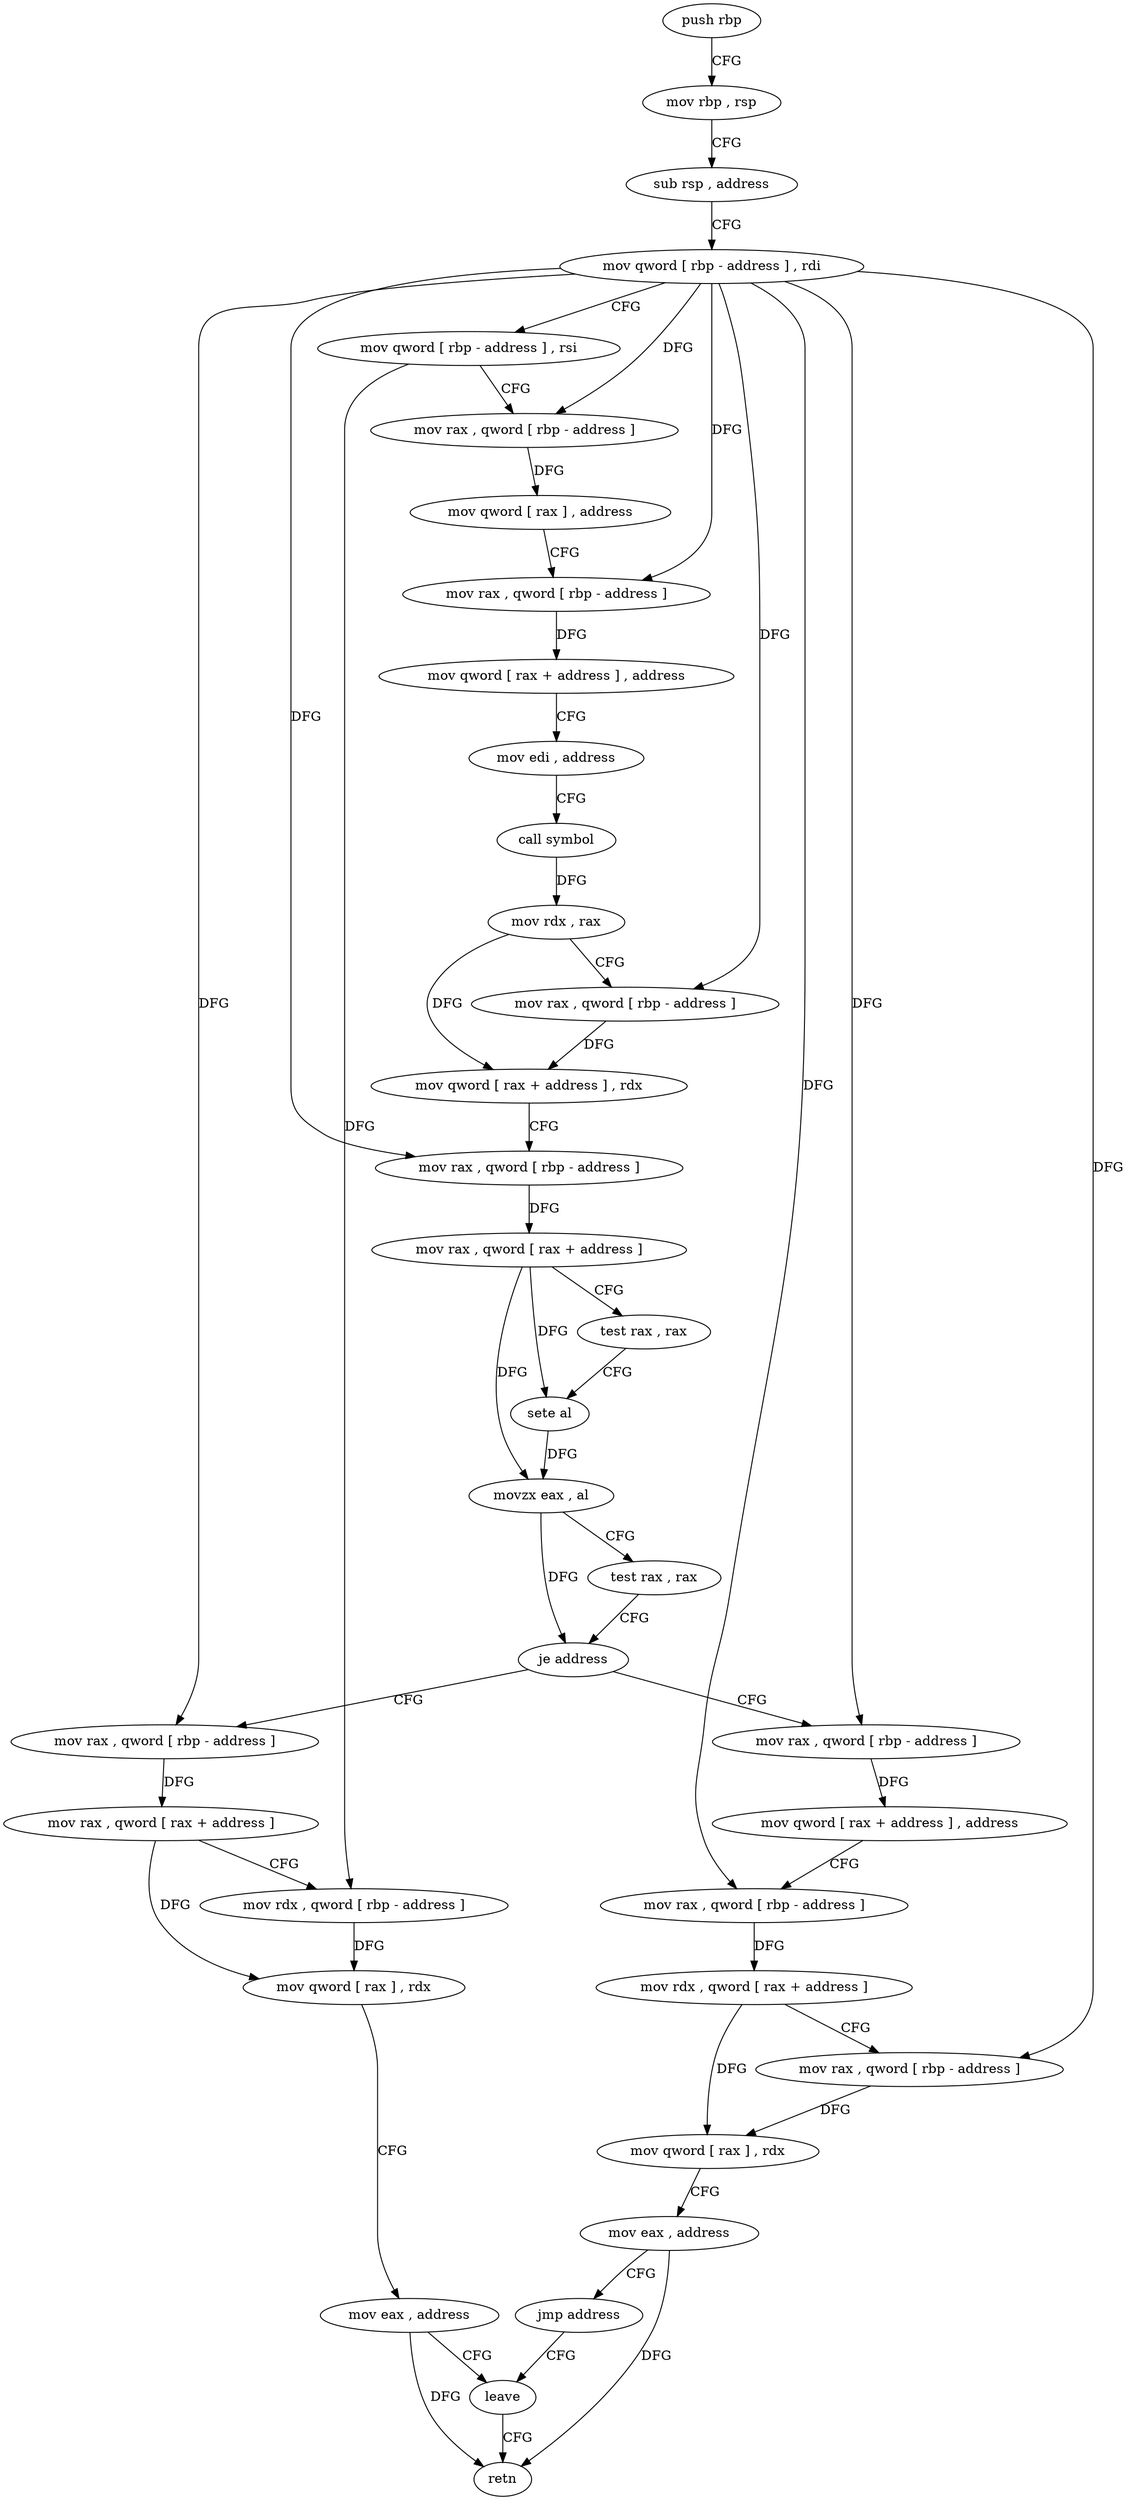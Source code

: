 digraph "func" {
"4376266" [label = "push rbp" ]
"4376267" [label = "mov rbp , rsp" ]
"4376270" [label = "sub rsp , address" ]
"4376274" [label = "mov qword [ rbp - address ] , rdi" ]
"4376278" [label = "mov qword [ rbp - address ] , rsi" ]
"4376282" [label = "mov rax , qword [ rbp - address ]" ]
"4376286" [label = "mov qword [ rax ] , address" ]
"4376293" [label = "mov rax , qword [ rbp - address ]" ]
"4376297" [label = "mov qword [ rax + address ] , address" ]
"4376305" [label = "mov edi , address" ]
"4376310" [label = "call symbol" ]
"4376315" [label = "mov rdx , rax" ]
"4376318" [label = "mov rax , qword [ rbp - address ]" ]
"4376322" [label = "mov qword [ rax + address ] , rdx" ]
"4376326" [label = "mov rax , qword [ rbp - address ]" ]
"4376330" [label = "mov rax , qword [ rax + address ]" ]
"4376334" [label = "test rax , rax" ]
"4376337" [label = "sete al" ]
"4376340" [label = "movzx eax , al" ]
"4376343" [label = "test rax , rax" ]
"4376346" [label = "je address" ]
"4376382" [label = "mov rax , qword [ rbp - address ]" ]
"4376348" [label = "mov rax , qword [ rbp - address ]" ]
"4376386" [label = "mov rax , qword [ rax + address ]" ]
"4376390" [label = "mov rdx , qword [ rbp - address ]" ]
"4376394" [label = "mov qword [ rax ] , rdx" ]
"4376397" [label = "mov eax , address" ]
"4376402" [label = "leave" ]
"4376352" [label = "mov qword [ rax + address ] , address" ]
"4376360" [label = "mov rax , qword [ rbp - address ]" ]
"4376364" [label = "mov rdx , qword [ rax + address ]" ]
"4376368" [label = "mov rax , qword [ rbp - address ]" ]
"4376372" [label = "mov qword [ rax ] , rdx" ]
"4376375" [label = "mov eax , address" ]
"4376380" [label = "jmp address" ]
"4376403" [label = "retn" ]
"4376266" -> "4376267" [ label = "CFG" ]
"4376267" -> "4376270" [ label = "CFG" ]
"4376270" -> "4376274" [ label = "CFG" ]
"4376274" -> "4376278" [ label = "CFG" ]
"4376274" -> "4376282" [ label = "DFG" ]
"4376274" -> "4376293" [ label = "DFG" ]
"4376274" -> "4376318" [ label = "DFG" ]
"4376274" -> "4376326" [ label = "DFG" ]
"4376274" -> "4376382" [ label = "DFG" ]
"4376274" -> "4376348" [ label = "DFG" ]
"4376274" -> "4376360" [ label = "DFG" ]
"4376274" -> "4376368" [ label = "DFG" ]
"4376278" -> "4376282" [ label = "CFG" ]
"4376278" -> "4376390" [ label = "DFG" ]
"4376282" -> "4376286" [ label = "DFG" ]
"4376286" -> "4376293" [ label = "CFG" ]
"4376293" -> "4376297" [ label = "DFG" ]
"4376297" -> "4376305" [ label = "CFG" ]
"4376305" -> "4376310" [ label = "CFG" ]
"4376310" -> "4376315" [ label = "DFG" ]
"4376315" -> "4376318" [ label = "CFG" ]
"4376315" -> "4376322" [ label = "DFG" ]
"4376318" -> "4376322" [ label = "DFG" ]
"4376322" -> "4376326" [ label = "CFG" ]
"4376326" -> "4376330" [ label = "DFG" ]
"4376330" -> "4376334" [ label = "CFG" ]
"4376330" -> "4376337" [ label = "DFG" ]
"4376330" -> "4376340" [ label = "DFG" ]
"4376334" -> "4376337" [ label = "CFG" ]
"4376337" -> "4376340" [ label = "DFG" ]
"4376340" -> "4376343" [ label = "CFG" ]
"4376340" -> "4376346" [ label = "DFG" ]
"4376343" -> "4376346" [ label = "CFG" ]
"4376346" -> "4376382" [ label = "CFG" ]
"4376346" -> "4376348" [ label = "CFG" ]
"4376382" -> "4376386" [ label = "DFG" ]
"4376348" -> "4376352" [ label = "DFG" ]
"4376386" -> "4376390" [ label = "CFG" ]
"4376386" -> "4376394" [ label = "DFG" ]
"4376390" -> "4376394" [ label = "DFG" ]
"4376394" -> "4376397" [ label = "CFG" ]
"4376397" -> "4376402" [ label = "CFG" ]
"4376397" -> "4376403" [ label = "DFG" ]
"4376402" -> "4376403" [ label = "CFG" ]
"4376352" -> "4376360" [ label = "CFG" ]
"4376360" -> "4376364" [ label = "DFG" ]
"4376364" -> "4376368" [ label = "CFG" ]
"4376364" -> "4376372" [ label = "DFG" ]
"4376368" -> "4376372" [ label = "DFG" ]
"4376372" -> "4376375" [ label = "CFG" ]
"4376375" -> "4376380" [ label = "CFG" ]
"4376375" -> "4376403" [ label = "DFG" ]
"4376380" -> "4376402" [ label = "CFG" ]
}
